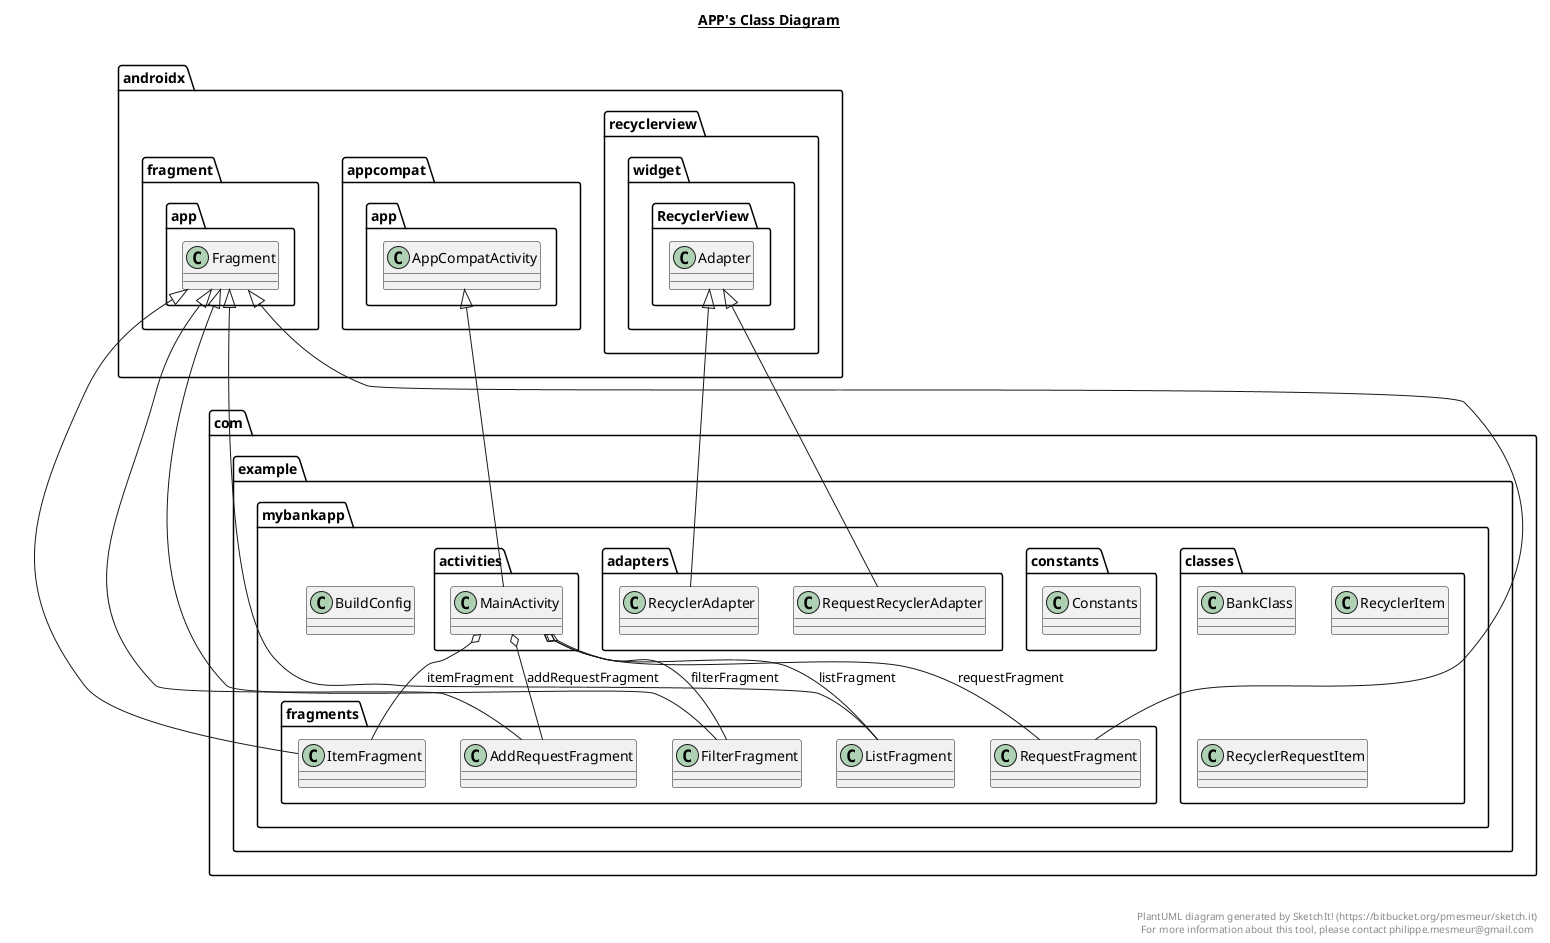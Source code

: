 @startuml

title __APP's Class Diagram__\n

  namespace com.example.mybankapp {
    class com.example.mybankapp.fragments.AddRequestFragment {
    }
  }
  

  namespace com.example.mybankapp {
    class com.example.mybankapp.classes.BankClass {
    }
  }
  

  namespace com.example.mybankapp {
    class com.example.mybankapp.BuildConfig {
    }
  }
  

  namespace com.example.mybankapp {
    class com.example.mybankapp.constants.Constants {
    }
  }
  

  namespace com.example.mybankapp {
    class com.example.mybankapp.fragments.FilterFragment {
    }
  }
  

  namespace com.example.mybankapp {
    class com.example.mybankapp.fragments.ItemFragment {
    }
  }
  

  namespace com.example.mybankapp {
    class com.example.mybankapp.fragments.ListFragment {
    }
  }
  

  namespace com.example.mybankapp {
    class com.example.mybankapp.activities.MainActivity {
    }
  }
  

  namespace com.example.mybankapp {
    class com.example.mybankapp.adapters.RecyclerAdapter {
    }
  }
  

  namespace com.example.mybankapp {
    class com.example.mybankapp.classes.RecyclerItem {
    }
  }
  

  namespace com.example.mybankapp {
    class com.example.mybankapp.classes.RecyclerRequestItem {
    }
  }
  

  namespace com.example.mybankapp {
    class com.example.mybankapp.fragments.RequestFragment {
    }
  }
  

  namespace com.example.mybankapp {
    class com.example.mybankapp.adapters.RequestRecyclerAdapter {
    }
  }
  

  com.example.mybankapp.fragments.AddRequestFragment -up-|> androidx.fragment.app.Fragment
  com.example.mybankapp.fragments.FilterFragment -up-|> androidx.fragment.app.Fragment
  com.example.mybankapp.fragments.ItemFragment -up-|> androidx.fragment.app.Fragment
  com.example.mybankapp.fragments.ListFragment -up-|> androidx.fragment.app.Fragment
  com.example.mybankapp.activities.MainActivity -up-|> androidx.appcompat.app.AppCompatActivity
  com.example.mybankapp.activities.MainActivity o-- com.example.mybankapp.fragments.AddRequestFragment : addRequestFragment
  com.example.mybankapp.activities.MainActivity o-- com.example.mybankapp.fragments.FilterFragment : filterFragment
  com.example.mybankapp.activities.MainActivity o-- com.example.mybankapp.fragments.ItemFragment : itemFragment
  com.example.mybankapp.activities.MainActivity o-- com.example.mybankapp.fragments.ListFragment : listFragment
  com.example.mybankapp.activities.MainActivity o-- com.example.mybankapp.fragments.RequestFragment : requestFragment
  com.example.mybankapp.adapters.RecyclerAdapter -up-|> androidx.recyclerview.widget.RecyclerView.Adapter
  com.example.mybankapp.fragments.RequestFragment -up-|> androidx.fragment.app.Fragment
  com.example.mybankapp.adapters.RequestRecyclerAdapter -up-|> androidx.recyclerview.widget.RecyclerView.Adapter


right footer


PlantUML diagram generated by SketchIt! (https://bitbucket.org/pmesmeur/sketch.it)
For more information about this tool, please contact philippe.mesmeur@gmail.com
endfooter

@enduml
